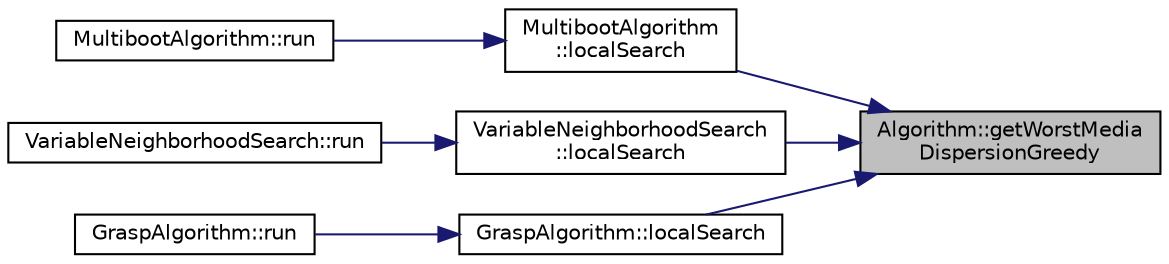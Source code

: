 digraph "Algorithm::getWorstMediaDispersionGreedy"
{
 // LATEX_PDF_SIZE
  edge [fontname="Helvetica",fontsize="10",labelfontname="Helvetica",labelfontsize="10"];
  node [fontname="Helvetica",fontsize="10",shape=record];
  rankdir="RL";
  Node1 [label="Algorithm::getWorstMedia\lDispersionGreedy",height=0.2,width=0.4,color="black", fillcolor="grey75", style="filled", fontcolor="black",tooltip="Esta funcion se va a encargar de devolver el valor peor de la dispersión media, se aplica de forma gr..."];
  Node1 -> Node2 [dir="back",color="midnightblue",fontsize="10",style="solid",fontname="Helvetica"];
  Node2 [label="MultibootAlgorithm\l::localSearch",height=0.2,width=0.4,color="black", fillcolor="white", style="filled",URL="$class_multiboot_algorithm.html#a2d286b059b5752f0da963e0ece89204e",tooltip="Representa la búsqueda local greedy."];
  Node2 -> Node3 [dir="back",color="midnightblue",fontsize="10",style="solid",fontname="Helvetica"];
  Node3 [label="MultibootAlgorithm::run",height=0.2,width=0.4,color="black", fillcolor="white", style="filled",URL="$class_multiboot_algorithm.html#aa80ce488f75d97a6a208be3f6c94d08a",tooltip="Este método se encarga de ejecutar el algoritmo multiarranque, para ello se hace un preprocesamiento,..."];
  Node1 -> Node4 [dir="back",color="midnightblue",fontsize="10",style="solid",fontname="Helvetica"];
  Node4 [label="VariableNeighborhoodSearch\l::localSearch",height=0.2,width=0.4,color="black", fillcolor="white", style="filled",URL="$class_variable_neighborhood_search.html#a9eae863f1a404d79215d1ad9d2134253",tooltip="Representa la búsqueda local greedy."];
  Node4 -> Node5 [dir="back",color="midnightblue",fontsize="10",style="solid",fontname="Helvetica"];
  Node5 [label="VariableNeighborhoodSearch::run",height=0.2,width=0.4,color="black", fillcolor="white", style="filled",URL="$class_variable_neighborhood_search.html#a9801bff3a36806d818d300010e0cd529",tooltip="Representa el método que va a realizar la ejecución del algorimo GVNS, para ello se va a partir de un..."];
  Node1 -> Node6 [dir="back",color="midnightblue",fontsize="10",style="solid",fontname="Helvetica"];
  Node6 [label="GraspAlgorithm::localSearch",height=0.2,width=0.4,color="black", fillcolor="white", style="filled",URL="$class_grasp_algorithm.html#a24f6d267a249db7c3616084430bc1a0b",tooltip="Representa la búsqueda local."];
  Node6 -> Node7 [dir="back",color="midnightblue",fontsize="10",style="solid",fontname="Helvetica"];
  Node7 [label="GraspAlgorithm::run",height=0.2,width=0.4,color="black", fillcolor="white", style="filled",URL="$class_grasp_algorithm.html#a1f8240237fd9bece51eeb6b7f8ffd3c9",tooltip="Este método se encarga de ejecutar el algoritmo grasp, para ello se hace un preprocesamiento,..."];
}

